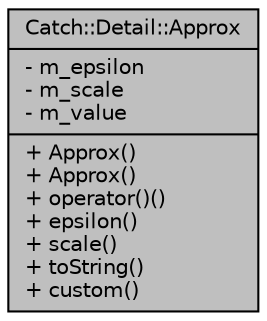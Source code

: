 digraph "Catch::Detail::Approx"
{
  edge [fontname="Helvetica",fontsize="10",labelfontname="Helvetica",labelfontsize="10"];
  node [fontname="Helvetica",fontsize="10",shape=record];
  Node1 [label="{Catch::Detail::Approx\n|- m_epsilon\l- m_scale\l- m_value\l|+ Approx()\l+ Approx()\l+ operator()()\l+ epsilon()\l+ scale()\l+ toString()\l+ custom()\l}",height=0.2,width=0.4,color="black", fillcolor="grey75", style="filled", fontcolor="black"];
}
